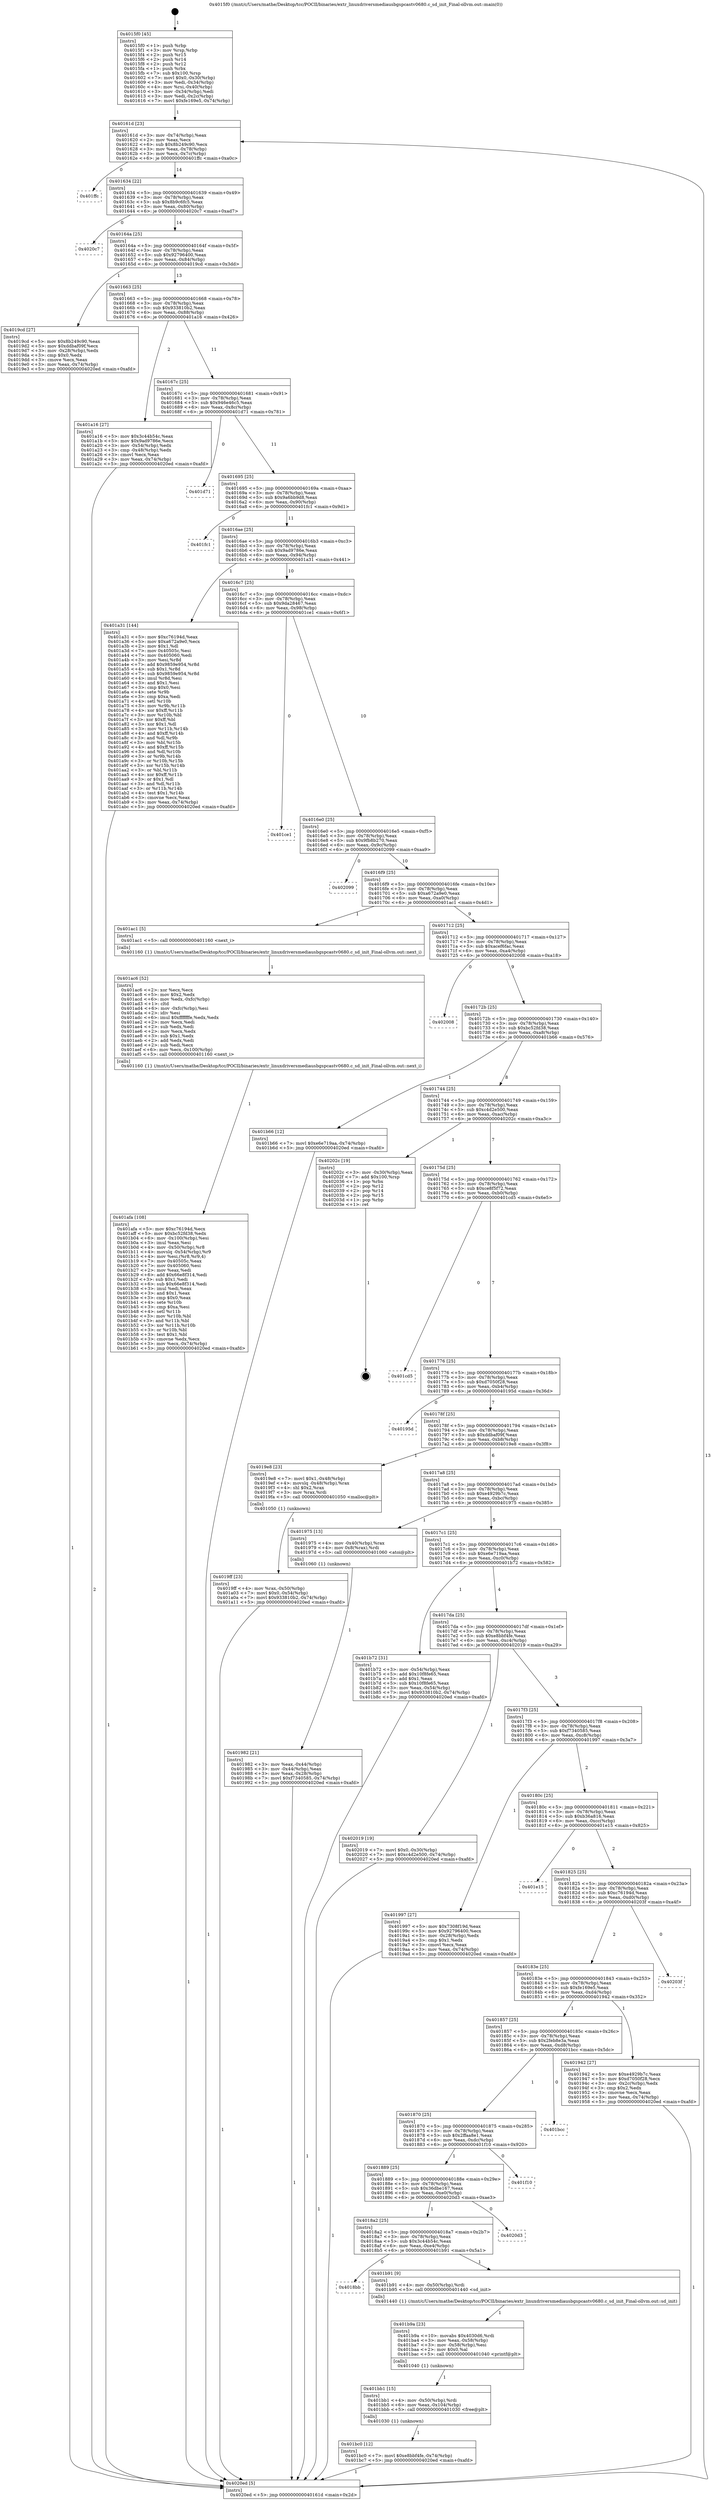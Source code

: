 digraph "0x4015f0" {
  label = "0x4015f0 (/mnt/c/Users/mathe/Desktop/tcc/POCII/binaries/extr_linuxdriversmediausbgspcastv0680.c_sd_init_Final-ollvm.out::main(0))"
  labelloc = "t"
  node[shape=record]

  Entry [label="",width=0.3,height=0.3,shape=circle,fillcolor=black,style=filled]
  "0x40161d" [label="{
     0x40161d [23]\l
     | [instrs]\l
     &nbsp;&nbsp;0x40161d \<+3\>: mov -0x74(%rbp),%eax\l
     &nbsp;&nbsp;0x401620 \<+2\>: mov %eax,%ecx\l
     &nbsp;&nbsp;0x401622 \<+6\>: sub $0x8b249c90,%ecx\l
     &nbsp;&nbsp;0x401628 \<+3\>: mov %eax,-0x78(%rbp)\l
     &nbsp;&nbsp;0x40162b \<+3\>: mov %ecx,-0x7c(%rbp)\l
     &nbsp;&nbsp;0x40162e \<+6\>: je 0000000000401ffc \<main+0xa0c\>\l
  }"]
  "0x401ffc" [label="{
     0x401ffc\l
  }", style=dashed]
  "0x401634" [label="{
     0x401634 [22]\l
     | [instrs]\l
     &nbsp;&nbsp;0x401634 \<+5\>: jmp 0000000000401639 \<main+0x49\>\l
     &nbsp;&nbsp;0x401639 \<+3\>: mov -0x78(%rbp),%eax\l
     &nbsp;&nbsp;0x40163c \<+5\>: sub $0x8b9c6fc5,%eax\l
     &nbsp;&nbsp;0x401641 \<+3\>: mov %eax,-0x80(%rbp)\l
     &nbsp;&nbsp;0x401644 \<+6\>: je 00000000004020c7 \<main+0xad7\>\l
  }"]
  Exit [label="",width=0.3,height=0.3,shape=circle,fillcolor=black,style=filled,peripheries=2]
  "0x4020c7" [label="{
     0x4020c7\l
  }", style=dashed]
  "0x40164a" [label="{
     0x40164a [25]\l
     | [instrs]\l
     &nbsp;&nbsp;0x40164a \<+5\>: jmp 000000000040164f \<main+0x5f\>\l
     &nbsp;&nbsp;0x40164f \<+3\>: mov -0x78(%rbp),%eax\l
     &nbsp;&nbsp;0x401652 \<+5\>: sub $0x92796400,%eax\l
     &nbsp;&nbsp;0x401657 \<+6\>: mov %eax,-0x84(%rbp)\l
     &nbsp;&nbsp;0x40165d \<+6\>: je 00000000004019cd \<main+0x3dd\>\l
  }"]
  "0x401bc0" [label="{
     0x401bc0 [12]\l
     | [instrs]\l
     &nbsp;&nbsp;0x401bc0 \<+7\>: movl $0xe8bbf4fe,-0x74(%rbp)\l
     &nbsp;&nbsp;0x401bc7 \<+5\>: jmp 00000000004020ed \<main+0xafd\>\l
  }"]
  "0x4019cd" [label="{
     0x4019cd [27]\l
     | [instrs]\l
     &nbsp;&nbsp;0x4019cd \<+5\>: mov $0x8b249c90,%eax\l
     &nbsp;&nbsp;0x4019d2 \<+5\>: mov $0xddbaf09f,%ecx\l
     &nbsp;&nbsp;0x4019d7 \<+3\>: mov -0x28(%rbp),%edx\l
     &nbsp;&nbsp;0x4019da \<+3\>: cmp $0x0,%edx\l
     &nbsp;&nbsp;0x4019dd \<+3\>: cmove %ecx,%eax\l
     &nbsp;&nbsp;0x4019e0 \<+3\>: mov %eax,-0x74(%rbp)\l
     &nbsp;&nbsp;0x4019e3 \<+5\>: jmp 00000000004020ed \<main+0xafd\>\l
  }"]
  "0x401663" [label="{
     0x401663 [25]\l
     | [instrs]\l
     &nbsp;&nbsp;0x401663 \<+5\>: jmp 0000000000401668 \<main+0x78\>\l
     &nbsp;&nbsp;0x401668 \<+3\>: mov -0x78(%rbp),%eax\l
     &nbsp;&nbsp;0x40166b \<+5\>: sub $0x933810b2,%eax\l
     &nbsp;&nbsp;0x401670 \<+6\>: mov %eax,-0x88(%rbp)\l
     &nbsp;&nbsp;0x401676 \<+6\>: je 0000000000401a16 \<main+0x426\>\l
  }"]
  "0x401bb1" [label="{
     0x401bb1 [15]\l
     | [instrs]\l
     &nbsp;&nbsp;0x401bb1 \<+4\>: mov -0x50(%rbp),%rdi\l
     &nbsp;&nbsp;0x401bb5 \<+6\>: mov %eax,-0x104(%rbp)\l
     &nbsp;&nbsp;0x401bbb \<+5\>: call 0000000000401030 \<free@plt\>\l
     | [calls]\l
     &nbsp;&nbsp;0x401030 \{1\} (unknown)\l
  }"]
  "0x401a16" [label="{
     0x401a16 [27]\l
     | [instrs]\l
     &nbsp;&nbsp;0x401a16 \<+5\>: mov $0x3c44b54c,%eax\l
     &nbsp;&nbsp;0x401a1b \<+5\>: mov $0x9ad9786e,%ecx\l
     &nbsp;&nbsp;0x401a20 \<+3\>: mov -0x54(%rbp),%edx\l
     &nbsp;&nbsp;0x401a23 \<+3\>: cmp -0x48(%rbp),%edx\l
     &nbsp;&nbsp;0x401a26 \<+3\>: cmovl %ecx,%eax\l
     &nbsp;&nbsp;0x401a29 \<+3\>: mov %eax,-0x74(%rbp)\l
     &nbsp;&nbsp;0x401a2c \<+5\>: jmp 00000000004020ed \<main+0xafd\>\l
  }"]
  "0x40167c" [label="{
     0x40167c [25]\l
     | [instrs]\l
     &nbsp;&nbsp;0x40167c \<+5\>: jmp 0000000000401681 \<main+0x91\>\l
     &nbsp;&nbsp;0x401681 \<+3\>: mov -0x78(%rbp),%eax\l
     &nbsp;&nbsp;0x401684 \<+5\>: sub $0x946e46c5,%eax\l
     &nbsp;&nbsp;0x401689 \<+6\>: mov %eax,-0x8c(%rbp)\l
     &nbsp;&nbsp;0x40168f \<+6\>: je 0000000000401d71 \<main+0x781\>\l
  }"]
  "0x401b9a" [label="{
     0x401b9a [23]\l
     | [instrs]\l
     &nbsp;&nbsp;0x401b9a \<+10\>: movabs $0x4030d6,%rdi\l
     &nbsp;&nbsp;0x401ba4 \<+3\>: mov %eax,-0x58(%rbp)\l
     &nbsp;&nbsp;0x401ba7 \<+3\>: mov -0x58(%rbp),%esi\l
     &nbsp;&nbsp;0x401baa \<+2\>: mov $0x0,%al\l
     &nbsp;&nbsp;0x401bac \<+5\>: call 0000000000401040 \<printf@plt\>\l
     | [calls]\l
     &nbsp;&nbsp;0x401040 \{1\} (unknown)\l
  }"]
  "0x401d71" [label="{
     0x401d71\l
  }", style=dashed]
  "0x401695" [label="{
     0x401695 [25]\l
     | [instrs]\l
     &nbsp;&nbsp;0x401695 \<+5\>: jmp 000000000040169a \<main+0xaa\>\l
     &nbsp;&nbsp;0x40169a \<+3\>: mov -0x78(%rbp),%eax\l
     &nbsp;&nbsp;0x40169d \<+5\>: sub $0x9a6bb9d8,%eax\l
     &nbsp;&nbsp;0x4016a2 \<+6\>: mov %eax,-0x90(%rbp)\l
     &nbsp;&nbsp;0x4016a8 \<+6\>: je 0000000000401fc1 \<main+0x9d1\>\l
  }"]
  "0x4018bb" [label="{
     0x4018bb\l
  }", style=dashed]
  "0x401fc1" [label="{
     0x401fc1\l
  }", style=dashed]
  "0x4016ae" [label="{
     0x4016ae [25]\l
     | [instrs]\l
     &nbsp;&nbsp;0x4016ae \<+5\>: jmp 00000000004016b3 \<main+0xc3\>\l
     &nbsp;&nbsp;0x4016b3 \<+3\>: mov -0x78(%rbp),%eax\l
     &nbsp;&nbsp;0x4016b6 \<+5\>: sub $0x9ad9786e,%eax\l
     &nbsp;&nbsp;0x4016bb \<+6\>: mov %eax,-0x94(%rbp)\l
     &nbsp;&nbsp;0x4016c1 \<+6\>: je 0000000000401a31 \<main+0x441\>\l
  }"]
  "0x401b91" [label="{
     0x401b91 [9]\l
     | [instrs]\l
     &nbsp;&nbsp;0x401b91 \<+4\>: mov -0x50(%rbp),%rdi\l
     &nbsp;&nbsp;0x401b95 \<+5\>: call 0000000000401440 \<sd_init\>\l
     | [calls]\l
     &nbsp;&nbsp;0x401440 \{1\} (/mnt/c/Users/mathe/Desktop/tcc/POCII/binaries/extr_linuxdriversmediausbgspcastv0680.c_sd_init_Final-ollvm.out::sd_init)\l
  }"]
  "0x401a31" [label="{
     0x401a31 [144]\l
     | [instrs]\l
     &nbsp;&nbsp;0x401a31 \<+5\>: mov $0xc76194d,%eax\l
     &nbsp;&nbsp;0x401a36 \<+5\>: mov $0xa672a9e0,%ecx\l
     &nbsp;&nbsp;0x401a3b \<+2\>: mov $0x1,%dl\l
     &nbsp;&nbsp;0x401a3d \<+7\>: mov 0x40505c,%esi\l
     &nbsp;&nbsp;0x401a44 \<+7\>: mov 0x405060,%edi\l
     &nbsp;&nbsp;0x401a4b \<+3\>: mov %esi,%r8d\l
     &nbsp;&nbsp;0x401a4e \<+7\>: add $0x9859e954,%r8d\l
     &nbsp;&nbsp;0x401a55 \<+4\>: sub $0x1,%r8d\l
     &nbsp;&nbsp;0x401a59 \<+7\>: sub $0x9859e954,%r8d\l
     &nbsp;&nbsp;0x401a60 \<+4\>: imul %r8d,%esi\l
     &nbsp;&nbsp;0x401a64 \<+3\>: and $0x1,%esi\l
     &nbsp;&nbsp;0x401a67 \<+3\>: cmp $0x0,%esi\l
     &nbsp;&nbsp;0x401a6a \<+4\>: sete %r9b\l
     &nbsp;&nbsp;0x401a6e \<+3\>: cmp $0xa,%edi\l
     &nbsp;&nbsp;0x401a71 \<+4\>: setl %r10b\l
     &nbsp;&nbsp;0x401a75 \<+3\>: mov %r9b,%r11b\l
     &nbsp;&nbsp;0x401a78 \<+4\>: xor $0xff,%r11b\l
     &nbsp;&nbsp;0x401a7c \<+3\>: mov %r10b,%bl\l
     &nbsp;&nbsp;0x401a7f \<+3\>: xor $0xff,%bl\l
     &nbsp;&nbsp;0x401a82 \<+3\>: xor $0x1,%dl\l
     &nbsp;&nbsp;0x401a85 \<+3\>: mov %r11b,%r14b\l
     &nbsp;&nbsp;0x401a88 \<+4\>: and $0xff,%r14b\l
     &nbsp;&nbsp;0x401a8c \<+3\>: and %dl,%r9b\l
     &nbsp;&nbsp;0x401a8f \<+3\>: mov %bl,%r15b\l
     &nbsp;&nbsp;0x401a92 \<+4\>: and $0xff,%r15b\l
     &nbsp;&nbsp;0x401a96 \<+3\>: and %dl,%r10b\l
     &nbsp;&nbsp;0x401a99 \<+3\>: or %r9b,%r14b\l
     &nbsp;&nbsp;0x401a9c \<+3\>: or %r10b,%r15b\l
     &nbsp;&nbsp;0x401a9f \<+3\>: xor %r15b,%r14b\l
     &nbsp;&nbsp;0x401aa2 \<+3\>: or %bl,%r11b\l
     &nbsp;&nbsp;0x401aa5 \<+4\>: xor $0xff,%r11b\l
     &nbsp;&nbsp;0x401aa9 \<+3\>: or $0x1,%dl\l
     &nbsp;&nbsp;0x401aac \<+3\>: and %dl,%r11b\l
     &nbsp;&nbsp;0x401aaf \<+3\>: or %r11b,%r14b\l
     &nbsp;&nbsp;0x401ab2 \<+4\>: test $0x1,%r14b\l
     &nbsp;&nbsp;0x401ab6 \<+3\>: cmovne %ecx,%eax\l
     &nbsp;&nbsp;0x401ab9 \<+3\>: mov %eax,-0x74(%rbp)\l
     &nbsp;&nbsp;0x401abc \<+5\>: jmp 00000000004020ed \<main+0xafd\>\l
  }"]
  "0x4016c7" [label="{
     0x4016c7 [25]\l
     | [instrs]\l
     &nbsp;&nbsp;0x4016c7 \<+5\>: jmp 00000000004016cc \<main+0xdc\>\l
     &nbsp;&nbsp;0x4016cc \<+3\>: mov -0x78(%rbp),%eax\l
     &nbsp;&nbsp;0x4016cf \<+5\>: sub $0x9da28467,%eax\l
     &nbsp;&nbsp;0x4016d4 \<+6\>: mov %eax,-0x98(%rbp)\l
     &nbsp;&nbsp;0x4016da \<+6\>: je 0000000000401ce1 \<main+0x6f1\>\l
  }"]
  "0x4018a2" [label="{
     0x4018a2 [25]\l
     | [instrs]\l
     &nbsp;&nbsp;0x4018a2 \<+5\>: jmp 00000000004018a7 \<main+0x2b7\>\l
     &nbsp;&nbsp;0x4018a7 \<+3\>: mov -0x78(%rbp),%eax\l
     &nbsp;&nbsp;0x4018aa \<+5\>: sub $0x3c44b54c,%eax\l
     &nbsp;&nbsp;0x4018af \<+6\>: mov %eax,-0xe4(%rbp)\l
     &nbsp;&nbsp;0x4018b5 \<+6\>: je 0000000000401b91 \<main+0x5a1\>\l
  }"]
  "0x401ce1" [label="{
     0x401ce1\l
  }", style=dashed]
  "0x4016e0" [label="{
     0x4016e0 [25]\l
     | [instrs]\l
     &nbsp;&nbsp;0x4016e0 \<+5\>: jmp 00000000004016e5 \<main+0xf5\>\l
     &nbsp;&nbsp;0x4016e5 \<+3\>: mov -0x78(%rbp),%eax\l
     &nbsp;&nbsp;0x4016e8 \<+5\>: sub $0x9fb8b270,%eax\l
     &nbsp;&nbsp;0x4016ed \<+6\>: mov %eax,-0x9c(%rbp)\l
     &nbsp;&nbsp;0x4016f3 \<+6\>: je 0000000000402099 \<main+0xaa9\>\l
  }"]
  "0x4020d3" [label="{
     0x4020d3\l
  }", style=dashed]
  "0x402099" [label="{
     0x402099\l
  }", style=dashed]
  "0x4016f9" [label="{
     0x4016f9 [25]\l
     | [instrs]\l
     &nbsp;&nbsp;0x4016f9 \<+5\>: jmp 00000000004016fe \<main+0x10e\>\l
     &nbsp;&nbsp;0x4016fe \<+3\>: mov -0x78(%rbp),%eax\l
     &nbsp;&nbsp;0x401701 \<+5\>: sub $0xa672a9e0,%eax\l
     &nbsp;&nbsp;0x401706 \<+6\>: mov %eax,-0xa0(%rbp)\l
     &nbsp;&nbsp;0x40170c \<+6\>: je 0000000000401ac1 \<main+0x4d1\>\l
  }"]
  "0x401889" [label="{
     0x401889 [25]\l
     | [instrs]\l
     &nbsp;&nbsp;0x401889 \<+5\>: jmp 000000000040188e \<main+0x29e\>\l
     &nbsp;&nbsp;0x40188e \<+3\>: mov -0x78(%rbp),%eax\l
     &nbsp;&nbsp;0x401891 \<+5\>: sub $0x36dbe167,%eax\l
     &nbsp;&nbsp;0x401896 \<+6\>: mov %eax,-0xe0(%rbp)\l
     &nbsp;&nbsp;0x40189c \<+6\>: je 00000000004020d3 \<main+0xae3\>\l
  }"]
  "0x401ac1" [label="{
     0x401ac1 [5]\l
     | [instrs]\l
     &nbsp;&nbsp;0x401ac1 \<+5\>: call 0000000000401160 \<next_i\>\l
     | [calls]\l
     &nbsp;&nbsp;0x401160 \{1\} (/mnt/c/Users/mathe/Desktop/tcc/POCII/binaries/extr_linuxdriversmediausbgspcastv0680.c_sd_init_Final-ollvm.out::next_i)\l
  }"]
  "0x401712" [label="{
     0x401712 [25]\l
     | [instrs]\l
     &nbsp;&nbsp;0x401712 \<+5\>: jmp 0000000000401717 \<main+0x127\>\l
     &nbsp;&nbsp;0x401717 \<+3\>: mov -0x78(%rbp),%eax\l
     &nbsp;&nbsp;0x40171a \<+5\>: sub $0xacef6fac,%eax\l
     &nbsp;&nbsp;0x40171f \<+6\>: mov %eax,-0xa4(%rbp)\l
     &nbsp;&nbsp;0x401725 \<+6\>: je 0000000000402008 \<main+0xa18\>\l
  }"]
  "0x401f10" [label="{
     0x401f10\l
  }", style=dashed]
  "0x402008" [label="{
     0x402008\l
  }", style=dashed]
  "0x40172b" [label="{
     0x40172b [25]\l
     | [instrs]\l
     &nbsp;&nbsp;0x40172b \<+5\>: jmp 0000000000401730 \<main+0x140\>\l
     &nbsp;&nbsp;0x401730 \<+3\>: mov -0x78(%rbp),%eax\l
     &nbsp;&nbsp;0x401733 \<+5\>: sub $0xbc52fd38,%eax\l
     &nbsp;&nbsp;0x401738 \<+6\>: mov %eax,-0xa8(%rbp)\l
     &nbsp;&nbsp;0x40173e \<+6\>: je 0000000000401b66 \<main+0x576\>\l
  }"]
  "0x401870" [label="{
     0x401870 [25]\l
     | [instrs]\l
     &nbsp;&nbsp;0x401870 \<+5\>: jmp 0000000000401875 \<main+0x285\>\l
     &nbsp;&nbsp;0x401875 \<+3\>: mov -0x78(%rbp),%eax\l
     &nbsp;&nbsp;0x401878 \<+5\>: sub $0x2ffaa8e1,%eax\l
     &nbsp;&nbsp;0x40187d \<+6\>: mov %eax,-0xdc(%rbp)\l
     &nbsp;&nbsp;0x401883 \<+6\>: je 0000000000401f10 \<main+0x920\>\l
  }"]
  "0x401b66" [label="{
     0x401b66 [12]\l
     | [instrs]\l
     &nbsp;&nbsp;0x401b66 \<+7\>: movl $0xe6e719aa,-0x74(%rbp)\l
     &nbsp;&nbsp;0x401b6d \<+5\>: jmp 00000000004020ed \<main+0xafd\>\l
  }"]
  "0x401744" [label="{
     0x401744 [25]\l
     | [instrs]\l
     &nbsp;&nbsp;0x401744 \<+5\>: jmp 0000000000401749 \<main+0x159\>\l
     &nbsp;&nbsp;0x401749 \<+3\>: mov -0x78(%rbp),%eax\l
     &nbsp;&nbsp;0x40174c \<+5\>: sub $0xc4d2e500,%eax\l
     &nbsp;&nbsp;0x401751 \<+6\>: mov %eax,-0xac(%rbp)\l
     &nbsp;&nbsp;0x401757 \<+6\>: je 000000000040202c \<main+0xa3c\>\l
  }"]
  "0x401bcc" [label="{
     0x401bcc\l
  }", style=dashed]
  "0x40202c" [label="{
     0x40202c [19]\l
     | [instrs]\l
     &nbsp;&nbsp;0x40202c \<+3\>: mov -0x30(%rbp),%eax\l
     &nbsp;&nbsp;0x40202f \<+7\>: add $0x100,%rsp\l
     &nbsp;&nbsp;0x402036 \<+1\>: pop %rbx\l
     &nbsp;&nbsp;0x402037 \<+2\>: pop %r12\l
     &nbsp;&nbsp;0x402039 \<+2\>: pop %r14\l
     &nbsp;&nbsp;0x40203b \<+2\>: pop %r15\l
     &nbsp;&nbsp;0x40203d \<+1\>: pop %rbp\l
     &nbsp;&nbsp;0x40203e \<+1\>: ret\l
  }"]
  "0x40175d" [label="{
     0x40175d [25]\l
     | [instrs]\l
     &nbsp;&nbsp;0x40175d \<+5\>: jmp 0000000000401762 \<main+0x172\>\l
     &nbsp;&nbsp;0x401762 \<+3\>: mov -0x78(%rbp),%eax\l
     &nbsp;&nbsp;0x401765 \<+5\>: sub $0xce8f5f72,%eax\l
     &nbsp;&nbsp;0x40176a \<+6\>: mov %eax,-0xb0(%rbp)\l
     &nbsp;&nbsp;0x401770 \<+6\>: je 0000000000401cd5 \<main+0x6e5\>\l
  }"]
  "0x401afa" [label="{
     0x401afa [108]\l
     | [instrs]\l
     &nbsp;&nbsp;0x401afa \<+5\>: mov $0xc76194d,%ecx\l
     &nbsp;&nbsp;0x401aff \<+5\>: mov $0xbc52fd38,%edx\l
     &nbsp;&nbsp;0x401b04 \<+6\>: mov -0x100(%rbp),%esi\l
     &nbsp;&nbsp;0x401b0a \<+3\>: imul %eax,%esi\l
     &nbsp;&nbsp;0x401b0d \<+4\>: mov -0x50(%rbp),%r8\l
     &nbsp;&nbsp;0x401b11 \<+4\>: movslq -0x54(%rbp),%r9\l
     &nbsp;&nbsp;0x401b15 \<+4\>: mov %esi,(%r8,%r9,4)\l
     &nbsp;&nbsp;0x401b19 \<+7\>: mov 0x40505c,%eax\l
     &nbsp;&nbsp;0x401b20 \<+7\>: mov 0x405060,%esi\l
     &nbsp;&nbsp;0x401b27 \<+2\>: mov %eax,%edi\l
     &nbsp;&nbsp;0x401b29 \<+6\>: add $0x66e8f314,%edi\l
     &nbsp;&nbsp;0x401b2f \<+3\>: sub $0x1,%edi\l
     &nbsp;&nbsp;0x401b32 \<+6\>: sub $0x66e8f314,%edi\l
     &nbsp;&nbsp;0x401b38 \<+3\>: imul %edi,%eax\l
     &nbsp;&nbsp;0x401b3b \<+3\>: and $0x1,%eax\l
     &nbsp;&nbsp;0x401b3e \<+3\>: cmp $0x0,%eax\l
     &nbsp;&nbsp;0x401b41 \<+4\>: sete %r10b\l
     &nbsp;&nbsp;0x401b45 \<+3\>: cmp $0xa,%esi\l
     &nbsp;&nbsp;0x401b48 \<+4\>: setl %r11b\l
     &nbsp;&nbsp;0x401b4c \<+3\>: mov %r10b,%bl\l
     &nbsp;&nbsp;0x401b4f \<+3\>: and %r11b,%bl\l
     &nbsp;&nbsp;0x401b52 \<+3\>: xor %r11b,%r10b\l
     &nbsp;&nbsp;0x401b55 \<+3\>: or %r10b,%bl\l
     &nbsp;&nbsp;0x401b58 \<+3\>: test $0x1,%bl\l
     &nbsp;&nbsp;0x401b5b \<+3\>: cmovne %edx,%ecx\l
     &nbsp;&nbsp;0x401b5e \<+3\>: mov %ecx,-0x74(%rbp)\l
     &nbsp;&nbsp;0x401b61 \<+5\>: jmp 00000000004020ed \<main+0xafd\>\l
  }"]
  "0x401cd5" [label="{
     0x401cd5\l
  }", style=dashed]
  "0x401776" [label="{
     0x401776 [25]\l
     | [instrs]\l
     &nbsp;&nbsp;0x401776 \<+5\>: jmp 000000000040177b \<main+0x18b\>\l
     &nbsp;&nbsp;0x40177b \<+3\>: mov -0x78(%rbp),%eax\l
     &nbsp;&nbsp;0x40177e \<+5\>: sub $0xd7050f28,%eax\l
     &nbsp;&nbsp;0x401783 \<+6\>: mov %eax,-0xb4(%rbp)\l
     &nbsp;&nbsp;0x401789 \<+6\>: je 000000000040195d \<main+0x36d\>\l
  }"]
  "0x401ac6" [label="{
     0x401ac6 [52]\l
     | [instrs]\l
     &nbsp;&nbsp;0x401ac6 \<+2\>: xor %ecx,%ecx\l
     &nbsp;&nbsp;0x401ac8 \<+5\>: mov $0x2,%edx\l
     &nbsp;&nbsp;0x401acd \<+6\>: mov %edx,-0xfc(%rbp)\l
     &nbsp;&nbsp;0x401ad3 \<+1\>: cltd\l
     &nbsp;&nbsp;0x401ad4 \<+6\>: mov -0xfc(%rbp),%esi\l
     &nbsp;&nbsp;0x401ada \<+2\>: idiv %esi\l
     &nbsp;&nbsp;0x401adc \<+6\>: imul $0xfffffffe,%edx,%edx\l
     &nbsp;&nbsp;0x401ae2 \<+2\>: mov %ecx,%edi\l
     &nbsp;&nbsp;0x401ae4 \<+2\>: sub %edx,%edi\l
     &nbsp;&nbsp;0x401ae6 \<+2\>: mov %ecx,%edx\l
     &nbsp;&nbsp;0x401ae8 \<+3\>: sub $0x1,%edx\l
     &nbsp;&nbsp;0x401aeb \<+2\>: add %edx,%edi\l
     &nbsp;&nbsp;0x401aed \<+2\>: sub %edi,%ecx\l
     &nbsp;&nbsp;0x401aef \<+6\>: mov %ecx,-0x100(%rbp)\l
     &nbsp;&nbsp;0x401af5 \<+5\>: call 0000000000401160 \<next_i\>\l
     | [calls]\l
     &nbsp;&nbsp;0x401160 \{1\} (/mnt/c/Users/mathe/Desktop/tcc/POCII/binaries/extr_linuxdriversmediausbgspcastv0680.c_sd_init_Final-ollvm.out::next_i)\l
  }"]
  "0x40195d" [label="{
     0x40195d\l
  }", style=dashed]
  "0x40178f" [label="{
     0x40178f [25]\l
     | [instrs]\l
     &nbsp;&nbsp;0x40178f \<+5\>: jmp 0000000000401794 \<main+0x1a4\>\l
     &nbsp;&nbsp;0x401794 \<+3\>: mov -0x78(%rbp),%eax\l
     &nbsp;&nbsp;0x401797 \<+5\>: sub $0xddbaf09f,%eax\l
     &nbsp;&nbsp;0x40179c \<+6\>: mov %eax,-0xb8(%rbp)\l
     &nbsp;&nbsp;0x4017a2 \<+6\>: je 00000000004019e8 \<main+0x3f8\>\l
  }"]
  "0x4019ff" [label="{
     0x4019ff [23]\l
     | [instrs]\l
     &nbsp;&nbsp;0x4019ff \<+4\>: mov %rax,-0x50(%rbp)\l
     &nbsp;&nbsp;0x401a03 \<+7\>: movl $0x0,-0x54(%rbp)\l
     &nbsp;&nbsp;0x401a0a \<+7\>: movl $0x933810b2,-0x74(%rbp)\l
     &nbsp;&nbsp;0x401a11 \<+5\>: jmp 00000000004020ed \<main+0xafd\>\l
  }"]
  "0x4019e8" [label="{
     0x4019e8 [23]\l
     | [instrs]\l
     &nbsp;&nbsp;0x4019e8 \<+7\>: movl $0x1,-0x48(%rbp)\l
     &nbsp;&nbsp;0x4019ef \<+4\>: movslq -0x48(%rbp),%rax\l
     &nbsp;&nbsp;0x4019f3 \<+4\>: shl $0x2,%rax\l
     &nbsp;&nbsp;0x4019f7 \<+3\>: mov %rax,%rdi\l
     &nbsp;&nbsp;0x4019fa \<+5\>: call 0000000000401050 \<malloc@plt\>\l
     | [calls]\l
     &nbsp;&nbsp;0x401050 \{1\} (unknown)\l
  }"]
  "0x4017a8" [label="{
     0x4017a8 [25]\l
     | [instrs]\l
     &nbsp;&nbsp;0x4017a8 \<+5\>: jmp 00000000004017ad \<main+0x1bd\>\l
     &nbsp;&nbsp;0x4017ad \<+3\>: mov -0x78(%rbp),%eax\l
     &nbsp;&nbsp;0x4017b0 \<+5\>: sub $0xe4929b7c,%eax\l
     &nbsp;&nbsp;0x4017b5 \<+6\>: mov %eax,-0xbc(%rbp)\l
     &nbsp;&nbsp;0x4017bb \<+6\>: je 0000000000401975 \<main+0x385\>\l
  }"]
  "0x401982" [label="{
     0x401982 [21]\l
     | [instrs]\l
     &nbsp;&nbsp;0x401982 \<+3\>: mov %eax,-0x44(%rbp)\l
     &nbsp;&nbsp;0x401985 \<+3\>: mov -0x44(%rbp),%eax\l
     &nbsp;&nbsp;0x401988 \<+3\>: mov %eax,-0x28(%rbp)\l
     &nbsp;&nbsp;0x40198b \<+7\>: movl $0xf7340585,-0x74(%rbp)\l
     &nbsp;&nbsp;0x401992 \<+5\>: jmp 00000000004020ed \<main+0xafd\>\l
  }"]
  "0x401975" [label="{
     0x401975 [13]\l
     | [instrs]\l
     &nbsp;&nbsp;0x401975 \<+4\>: mov -0x40(%rbp),%rax\l
     &nbsp;&nbsp;0x401979 \<+4\>: mov 0x8(%rax),%rdi\l
     &nbsp;&nbsp;0x40197d \<+5\>: call 0000000000401060 \<atoi@plt\>\l
     | [calls]\l
     &nbsp;&nbsp;0x401060 \{1\} (unknown)\l
  }"]
  "0x4017c1" [label="{
     0x4017c1 [25]\l
     | [instrs]\l
     &nbsp;&nbsp;0x4017c1 \<+5\>: jmp 00000000004017c6 \<main+0x1d6\>\l
     &nbsp;&nbsp;0x4017c6 \<+3\>: mov -0x78(%rbp),%eax\l
     &nbsp;&nbsp;0x4017c9 \<+5\>: sub $0xe6e719aa,%eax\l
     &nbsp;&nbsp;0x4017ce \<+6\>: mov %eax,-0xc0(%rbp)\l
     &nbsp;&nbsp;0x4017d4 \<+6\>: je 0000000000401b72 \<main+0x582\>\l
  }"]
  "0x4015f0" [label="{
     0x4015f0 [45]\l
     | [instrs]\l
     &nbsp;&nbsp;0x4015f0 \<+1\>: push %rbp\l
     &nbsp;&nbsp;0x4015f1 \<+3\>: mov %rsp,%rbp\l
     &nbsp;&nbsp;0x4015f4 \<+2\>: push %r15\l
     &nbsp;&nbsp;0x4015f6 \<+2\>: push %r14\l
     &nbsp;&nbsp;0x4015f8 \<+2\>: push %r12\l
     &nbsp;&nbsp;0x4015fa \<+1\>: push %rbx\l
     &nbsp;&nbsp;0x4015fb \<+7\>: sub $0x100,%rsp\l
     &nbsp;&nbsp;0x401602 \<+7\>: movl $0x0,-0x30(%rbp)\l
     &nbsp;&nbsp;0x401609 \<+3\>: mov %edi,-0x34(%rbp)\l
     &nbsp;&nbsp;0x40160c \<+4\>: mov %rsi,-0x40(%rbp)\l
     &nbsp;&nbsp;0x401610 \<+3\>: mov -0x34(%rbp),%edi\l
     &nbsp;&nbsp;0x401613 \<+3\>: mov %edi,-0x2c(%rbp)\l
     &nbsp;&nbsp;0x401616 \<+7\>: movl $0xfe169e5,-0x74(%rbp)\l
  }"]
  "0x401b72" [label="{
     0x401b72 [31]\l
     | [instrs]\l
     &nbsp;&nbsp;0x401b72 \<+3\>: mov -0x54(%rbp),%eax\l
     &nbsp;&nbsp;0x401b75 \<+5\>: add $0x10f8fe65,%eax\l
     &nbsp;&nbsp;0x401b7a \<+3\>: add $0x1,%eax\l
     &nbsp;&nbsp;0x401b7d \<+5\>: sub $0x10f8fe65,%eax\l
     &nbsp;&nbsp;0x401b82 \<+3\>: mov %eax,-0x54(%rbp)\l
     &nbsp;&nbsp;0x401b85 \<+7\>: movl $0x933810b2,-0x74(%rbp)\l
     &nbsp;&nbsp;0x401b8c \<+5\>: jmp 00000000004020ed \<main+0xafd\>\l
  }"]
  "0x4017da" [label="{
     0x4017da [25]\l
     | [instrs]\l
     &nbsp;&nbsp;0x4017da \<+5\>: jmp 00000000004017df \<main+0x1ef\>\l
     &nbsp;&nbsp;0x4017df \<+3\>: mov -0x78(%rbp),%eax\l
     &nbsp;&nbsp;0x4017e2 \<+5\>: sub $0xe8bbf4fe,%eax\l
     &nbsp;&nbsp;0x4017e7 \<+6\>: mov %eax,-0xc4(%rbp)\l
     &nbsp;&nbsp;0x4017ed \<+6\>: je 0000000000402019 \<main+0xa29\>\l
  }"]
  "0x4020ed" [label="{
     0x4020ed [5]\l
     | [instrs]\l
     &nbsp;&nbsp;0x4020ed \<+5\>: jmp 000000000040161d \<main+0x2d\>\l
  }"]
  "0x402019" [label="{
     0x402019 [19]\l
     | [instrs]\l
     &nbsp;&nbsp;0x402019 \<+7\>: movl $0x0,-0x30(%rbp)\l
     &nbsp;&nbsp;0x402020 \<+7\>: movl $0xc4d2e500,-0x74(%rbp)\l
     &nbsp;&nbsp;0x402027 \<+5\>: jmp 00000000004020ed \<main+0xafd\>\l
  }"]
  "0x4017f3" [label="{
     0x4017f3 [25]\l
     | [instrs]\l
     &nbsp;&nbsp;0x4017f3 \<+5\>: jmp 00000000004017f8 \<main+0x208\>\l
     &nbsp;&nbsp;0x4017f8 \<+3\>: mov -0x78(%rbp),%eax\l
     &nbsp;&nbsp;0x4017fb \<+5\>: sub $0xf7340585,%eax\l
     &nbsp;&nbsp;0x401800 \<+6\>: mov %eax,-0xc8(%rbp)\l
     &nbsp;&nbsp;0x401806 \<+6\>: je 0000000000401997 \<main+0x3a7\>\l
  }"]
  "0x401857" [label="{
     0x401857 [25]\l
     | [instrs]\l
     &nbsp;&nbsp;0x401857 \<+5\>: jmp 000000000040185c \<main+0x26c\>\l
     &nbsp;&nbsp;0x40185c \<+3\>: mov -0x78(%rbp),%eax\l
     &nbsp;&nbsp;0x40185f \<+5\>: sub $0x2feb8e3a,%eax\l
     &nbsp;&nbsp;0x401864 \<+6\>: mov %eax,-0xd8(%rbp)\l
     &nbsp;&nbsp;0x40186a \<+6\>: je 0000000000401bcc \<main+0x5dc\>\l
  }"]
  "0x401997" [label="{
     0x401997 [27]\l
     | [instrs]\l
     &nbsp;&nbsp;0x401997 \<+5\>: mov $0x7308f19d,%eax\l
     &nbsp;&nbsp;0x40199c \<+5\>: mov $0x92796400,%ecx\l
     &nbsp;&nbsp;0x4019a1 \<+3\>: mov -0x28(%rbp),%edx\l
     &nbsp;&nbsp;0x4019a4 \<+3\>: cmp $0x1,%edx\l
     &nbsp;&nbsp;0x4019a7 \<+3\>: cmovl %ecx,%eax\l
     &nbsp;&nbsp;0x4019aa \<+3\>: mov %eax,-0x74(%rbp)\l
     &nbsp;&nbsp;0x4019ad \<+5\>: jmp 00000000004020ed \<main+0xafd\>\l
  }"]
  "0x40180c" [label="{
     0x40180c [25]\l
     | [instrs]\l
     &nbsp;&nbsp;0x40180c \<+5\>: jmp 0000000000401811 \<main+0x221\>\l
     &nbsp;&nbsp;0x401811 \<+3\>: mov -0x78(%rbp),%eax\l
     &nbsp;&nbsp;0x401814 \<+5\>: sub $0xb36a816,%eax\l
     &nbsp;&nbsp;0x401819 \<+6\>: mov %eax,-0xcc(%rbp)\l
     &nbsp;&nbsp;0x40181f \<+6\>: je 0000000000401e15 \<main+0x825\>\l
  }"]
  "0x401942" [label="{
     0x401942 [27]\l
     | [instrs]\l
     &nbsp;&nbsp;0x401942 \<+5\>: mov $0xe4929b7c,%eax\l
     &nbsp;&nbsp;0x401947 \<+5\>: mov $0xd7050f28,%ecx\l
     &nbsp;&nbsp;0x40194c \<+3\>: mov -0x2c(%rbp),%edx\l
     &nbsp;&nbsp;0x40194f \<+3\>: cmp $0x2,%edx\l
     &nbsp;&nbsp;0x401952 \<+3\>: cmovne %ecx,%eax\l
     &nbsp;&nbsp;0x401955 \<+3\>: mov %eax,-0x74(%rbp)\l
     &nbsp;&nbsp;0x401958 \<+5\>: jmp 00000000004020ed \<main+0xafd\>\l
  }"]
  "0x401e15" [label="{
     0x401e15\l
  }", style=dashed]
  "0x401825" [label="{
     0x401825 [25]\l
     | [instrs]\l
     &nbsp;&nbsp;0x401825 \<+5\>: jmp 000000000040182a \<main+0x23a\>\l
     &nbsp;&nbsp;0x40182a \<+3\>: mov -0x78(%rbp),%eax\l
     &nbsp;&nbsp;0x40182d \<+5\>: sub $0xc76194d,%eax\l
     &nbsp;&nbsp;0x401832 \<+6\>: mov %eax,-0xd0(%rbp)\l
     &nbsp;&nbsp;0x401838 \<+6\>: je 000000000040203f \<main+0xa4f\>\l
  }"]
  "0x40183e" [label="{
     0x40183e [25]\l
     | [instrs]\l
     &nbsp;&nbsp;0x40183e \<+5\>: jmp 0000000000401843 \<main+0x253\>\l
     &nbsp;&nbsp;0x401843 \<+3\>: mov -0x78(%rbp),%eax\l
     &nbsp;&nbsp;0x401846 \<+5\>: sub $0xfe169e5,%eax\l
     &nbsp;&nbsp;0x40184b \<+6\>: mov %eax,-0xd4(%rbp)\l
     &nbsp;&nbsp;0x401851 \<+6\>: je 0000000000401942 \<main+0x352\>\l
  }"]
  "0x40203f" [label="{
     0x40203f\l
  }", style=dashed]
  Entry -> "0x4015f0" [label=" 1"]
  "0x40161d" -> "0x401ffc" [label=" 0"]
  "0x40161d" -> "0x401634" [label=" 14"]
  "0x40202c" -> Exit [label=" 1"]
  "0x401634" -> "0x4020c7" [label=" 0"]
  "0x401634" -> "0x40164a" [label=" 14"]
  "0x402019" -> "0x4020ed" [label=" 1"]
  "0x40164a" -> "0x4019cd" [label=" 1"]
  "0x40164a" -> "0x401663" [label=" 13"]
  "0x401bc0" -> "0x4020ed" [label=" 1"]
  "0x401663" -> "0x401a16" [label=" 2"]
  "0x401663" -> "0x40167c" [label=" 11"]
  "0x401bb1" -> "0x401bc0" [label=" 1"]
  "0x40167c" -> "0x401d71" [label=" 0"]
  "0x40167c" -> "0x401695" [label=" 11"]
  "0x401b9a" -> "0x401bb1" [label=" 1"]
  "0x401695" -> "0x401fc1" [label=" 0"]
  "0x401695" -> "0x4016ae" [label=" 11"]
  "0x401b91" -> "0x401b9a" [label=" 1"]
  "0x4016ae" -> "0x401a31" [label=" 1"]
  "0x4016ae" -> "0x4016c7" [label=" 10"]
  "0x4018a2" -> "0x4018bb" [label=" 0"]
  "0x4016c7" -> "0x401ce1" [label=" 0"]
  "0x4016c7" -> "0x4016e0" [label=" 10"]
  "0x4018a2" -> "0x401b91" [label=" 1"]
  "0x4016e0" -> "0x402099" [label=" 0"]
  "0x4016e0" -> "0x4016f9" [label=" 10"]
  "0x401889" -> "0x4018a2" [label=" 1"]
  "0x4016f9" -> "0x401ac1" [label=" 1"]
  "0x4016f9" -> "0x401712" [label=" 9"]
  "0x401889" -> "0x4020d3" [label=" 0"]
  "0x401712" -> "0x402008" [label=" 0"]
  "0x401712" -> "0x40172b" [label=" 9"]
  "0x401870" -> "0x401889" [label=" 1"]
  "0x40172b" -> "0x401b66" [label=" 1"]
  "0x40172b" -> "0x401744" [label=" 8"]
  "0x401870" -> "0x401f10" [label=" 0"]
  "0x401744" -> "0x40202c" [label=" 1"]
  "0x401744" -> "0x40175d" [label=" 7"]
  "0x401857" -> "0x401870" [label=" 1"]
  "0x40175d" -> "0x401cd5" [label=" 0"]
  "0x40175d" -> "0x401776" [label=" 7"]
  "0x401857" -> "0x401bcc" [label=" 0"]
  "0x401776" -> "0x40195d" [label=" 0"]
  "0x401776" -> "0x40178f" [label=" 7"]
  "0x401b72" -> "0x4020ed" [label=" 1"]
  "0x40178f" -> "0x4019e8" [label=" 1"]
  "0x40178f" -> "0x4017a8" [label=" 6"]
  "0x401b66" -> "0x4020ed" [label=" 1"]
  "0x4017a8" -> "0x401975" [label=" 1"]
  "0x4017a8" -> "0x4017c1" [label=" 5"]
  "0x401afa" -> "0x4020ed" [label=" 1"]
  "0x4017c1" -> "0x401b72" [label=" 1"]
  "0x4017c1" -> "0x4017da" [label=" 4"]
  "0x401ac6" -> "0x401afa" [label=" 1"]
  "0x4017da" -> "0x402019" [label=" 1"]
  "0x4017da" -> "0x4017f3" [label=" 3"]
  "0x401ac1" -> "0x401ac6" [label=" 1"]
  "0x4017f3" -> "0x401997" [label=" 1"]
  "0x4017f3" -> "0x40180c" [label=" 2"]
  "0x401a31" -> "0x4020ed" [label=" 1"]
  "0x40180c" -> "0x401e15" [label=" 0"]
  "0x40180c" -> "0x401825" [label=" 2"]
  "0x401a16" -> "0x4020ed" [label=" 2"]
  "0x401825" -> "0x40203f" [label=" 0"]
  "0x401825" -> "0x40183e" [label=" 2"]
  "0x4019ff" -> "0x4020ed" [label=" 1"]
  "0x40183e" -> "0x401942" [label=" 1"]
  "0x40183e" -> "0x401857" [label=" 1"]
  "0x401942" -> "0x4020ed" [label=" 1"]
  "0x4015f0" -> "0x40161d" [label=" 1"]
  "0x4020ed" -> "0x40161d" [label=" 13"]
  "0x401975" -> "0x401982" [label=" 1"]
  "0x401982" -> "0x4020ed" [label=" 1"]
  "0x401997" -> "0x4020ed" [label=" 1"]
  "0x4019cd" -> "0x4020ed" [label=" 1"]
  "0x4019e8" -> "0x4019ff" [label=" 1"]
}
